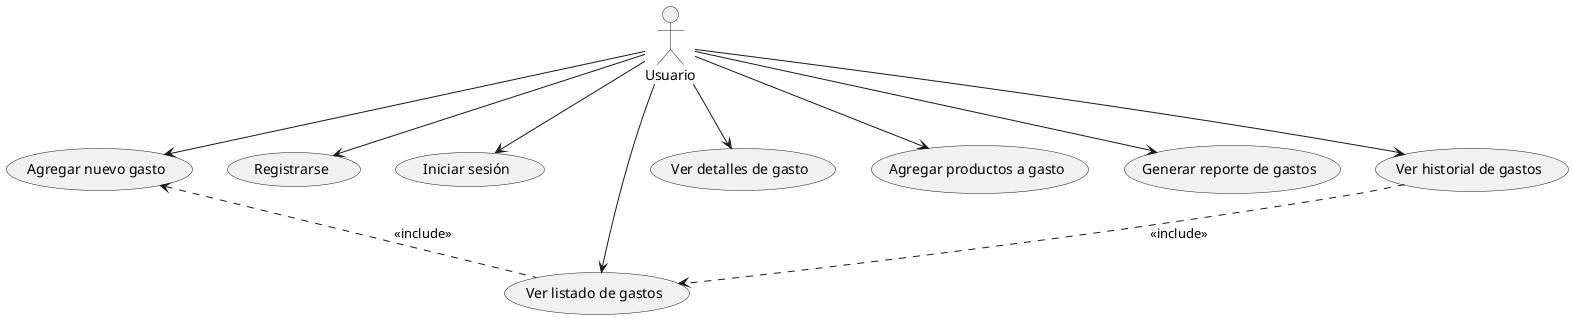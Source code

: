 @startuml

actor Usuario

Usuario --> (Registrarse)
Usuario --> (Iniciar sesión)
Usuario --> (Ver listado de gastos)
Usuario --> (Agregar nuevo gasto)
Usuario --> (Ver detalles de gasto)
Usuario --> (Agregar productos a gasto)
Usuario --> (Generar reporte de gastos)
Usuario --> (Ver historial de gastos)

(Ver listado de gastos) .up.> (Agregar nuevo gasto) : <<include>>
(Ver historial de gastos) .down.> (Ver listado de gastos) : <<include>>

@enduml
